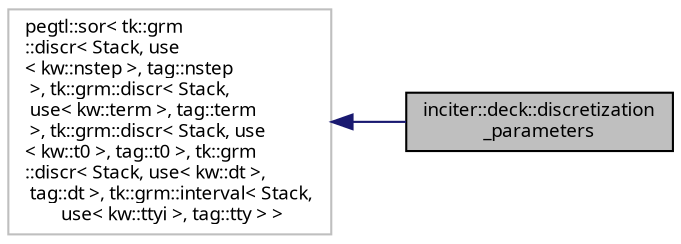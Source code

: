 digraph "inciter::deck::discretization_parameters"
{
 // INTERACTIVE_SVG=YES
  bgcolor="transparent";
  edge [fontname="sans-serif",fontsize="9",labelfontname="sans-serif",labelfontsize="9"];
  node [fontname="sans-serif",fontsize="9",shape=record];
  rankdir="LR";
  Node1 [label="inciter::deck::discretization\l_parameters",height=0.2,width=0.4,color="black", fillcolor="grey75", style="filled", fontcolor="black"];
  Node2 -> Node1 [dir="back",color="midnightblue",fontsize="9",style="solid",fontname="sans-serif"];
  Node2 [label="pegtl::sor\< tk::grm\l::discr\< Stack, use\l\< kw::nstep \>, tag::nstep\l \>, tk::grm::discr\< Stack,\l use\< kw::term \>, tag::term\l \>, tk::grm::discr\< Stack, use\l\< kw::t0 \>, tag::t0 \>, tk::grm\l::discr\< Stack, use\< kw::dt \>,\l tag::dt \>, tk::grm::interval\< Stack,\l use\< kw::ttyi \>, tag::tty \> \>",height=0.2,width=0.4,color="grey75"];
}
